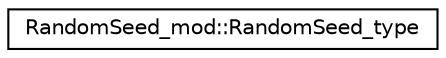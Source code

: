 digraph "Graphical Class Hierarchy"
{
 // LATEX_PDF_SIZE
  edge [fontname="Helvetica",fontsize="10",labelfontname="Helvetica",labelfontsize="10"];
  node [fontname="Helvetica",fontsize="10",shape=record];
  rankdir="LR";
  Node0 [label="RandomSeed_mod::RandomSeed_type",height=0.2,width=0.4,color="black", fillcolor="white", style="filled",URL="$structRandomSeed__mod_1_1RandomSeed__type.html",tooltip="The RandomSeed_type class."];
}
